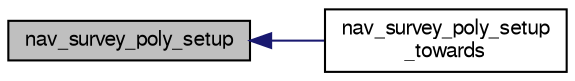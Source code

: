 digraph "nav_survey_poly_setup"
{
  edge [fontname="FreeSans",fontsize="10",labelfontname="FreeSans",labelfontsize="10"];
  node [fontname="FreeSans",fontsize="10",shape=record];
  rankdir="LR";
  Node1 [label="nav_survey_poly_setup",height=0.2,width=0.4,color="black", fillcolor="grey75", style="filled", fontcolor="black"];
  Node1 -> Node2 [dir="back",color="midnightblue",fontsize="10",style="solid",fontname="FreeSans"];
  Node2 [label="nav_survey_poly_setup\l_towards",height=0.2,width=0.4,color="black", fillcolor="white", style="filled",URL="$nav__survey__poly__rotorcraft_8h.html#a63b01e18c5f721e91ff6f9d144b6a63d",tooltip="Setup \"dynamic\" polygon survey with sweep orientation towards a waypoint. "];
}
